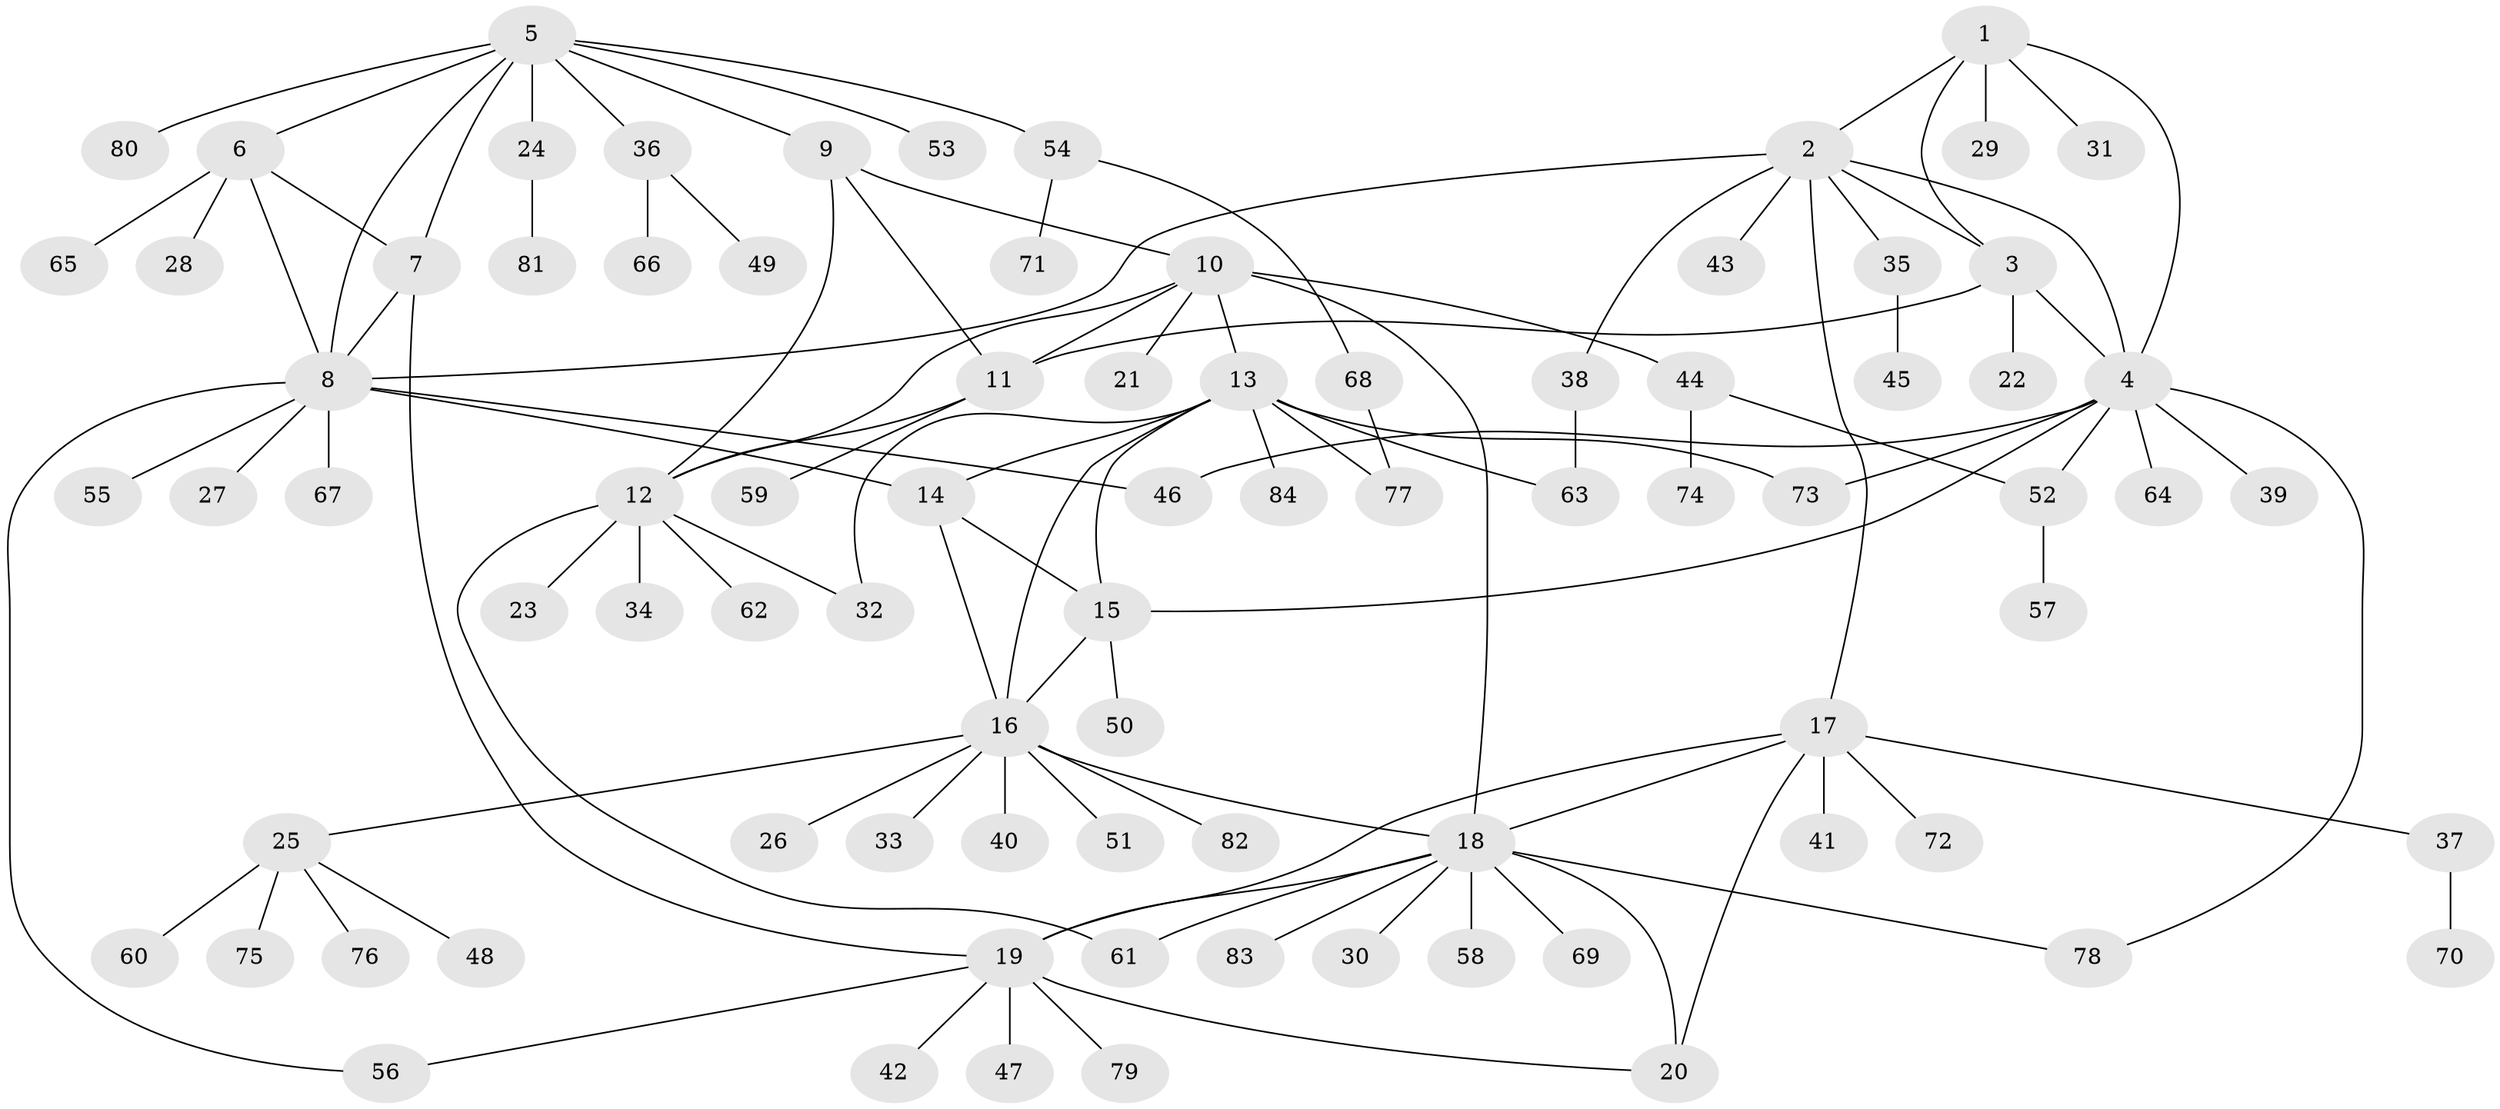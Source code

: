 // Generated by graph-tools (version 1.1) at 2025/11/02/27/25 16:11:29]
// undirected, 84 vertices, 113 edges
graph export_dot {
graph [start="1"]
  node [color=gray90,style=filled];
  1;
  2;
  3;
  4;
  5;
  6;
  7;
  8;
  9;
  10;
  11;
  12;
  13;
  14;
  15;
  16;
  17;
  18;
  19;
  20;
  21;
  22;
  23;
  24;
  25;
  26;
  27;
  28;
  29;
  30;
  31;
  32;
  33;
  34;
  35;
  36;
  37;
  38;
  39;
  40;
  41;
  42;
  43;
  44;
  45;
  46;
  47;
  48;
  49;
  50;
  51;
  52;
  53;
  54;
  55;
  56;
  57;
  58;
  59;
  60;
  61;
  62;
  63;
  64;
  65;
  66;
  67;
  68;
  69;
  70;
  71;
  72;
  73;
  74;
  75;
  76;
  77;
  78;
  79;
  80;
  81;
  82;
  83;
  84;
  1 -- 2;
  1 -- 3;
  1 -- 4;
  1 -- 29;
  1 -- 31;
  2 -- 3;
  2 -- 4;
  2 -- 8;
  2 -- 17;
  2 -- 35;
  2 -- 38;
  2 -- 43;
  3 -- 4;
  3 -- 11;
  3 -- 22;
  4 -- 15;
  4 -- 39;
  4 -- 46;
  4 -- 52;
  4 -- 64;
  4 -- 73;
  4 -- 78;
  5 -- 6;
  5 -- 7;
  5 -- 8;
  5 -- 9;
  5 -- 24;
  5 -- 36;
  5 -- 53;
  5 -- 54;
  5 -- 80;
  6 -- 7;
  6 -- 8;
  6 -- 28;
  6 -- 65;
  7 -- 8;
  7 -- 19;
  8 -- 14;
  8 -- 27;
  8 -- 46;
  8 -- 55;
  8 -- 56;
  8 -- 67;
  9 -- 10;
  9 -- 11;
  9 -- 12;
  10 -- 11;
  10 -- 12;
  10 -- 13;
  10 -- 18;
  10 -- 21;
  10 -- 44;
  11 -- 12;
  11 -- 59;
  12 -- 23;
  12 -- 32;
  12 -- 34;
  12 -- 61;
  12 -- 62;
  13 -- 14;
  13 -- 15;
  13 -- 16;
  13 -- 32;
  13 -- 63;
  13 -- 73;
  13 -- 77;
  13 -- 84;
  14 -- 15;
  14 -- 16;
  15 -- 16;
  15 -- 50;
  16 -- 18;
  16 -- 25;
  16 -- 26;
  16 -- 33;
  16 -- 40;
  16 -- 51;
  16 -- 82;
  17 -- 18;
  17 -- 19;
  17 -- 20;
  17 -- 37;
  17 -- 41;
  17 -- 72;
  18 -- 19;
  18 -- 20;
  18 -- 30;
  18 -- 58;
  18 -- 61;
  18 -- 69;
  18 -- 78;
  18 -- 83;
  19 -- 20;
  19 -- 42;
  19 -- 47;
  19 -- 56;
  19 -- 79;
  24 -- 81;
  25 -- 48;
  25 -- 60;
  25 -- 75;
  25 -- 76;
  35 -- 45;
  36 -- 49;
  36 -- 66;
  37 -- 70;
  38 -- 63;
  44 -- 52;
  44 -- 74;
  52 -- 57;
  54 -- 68;
  54 -- 71;
  68 -- 77;
}
